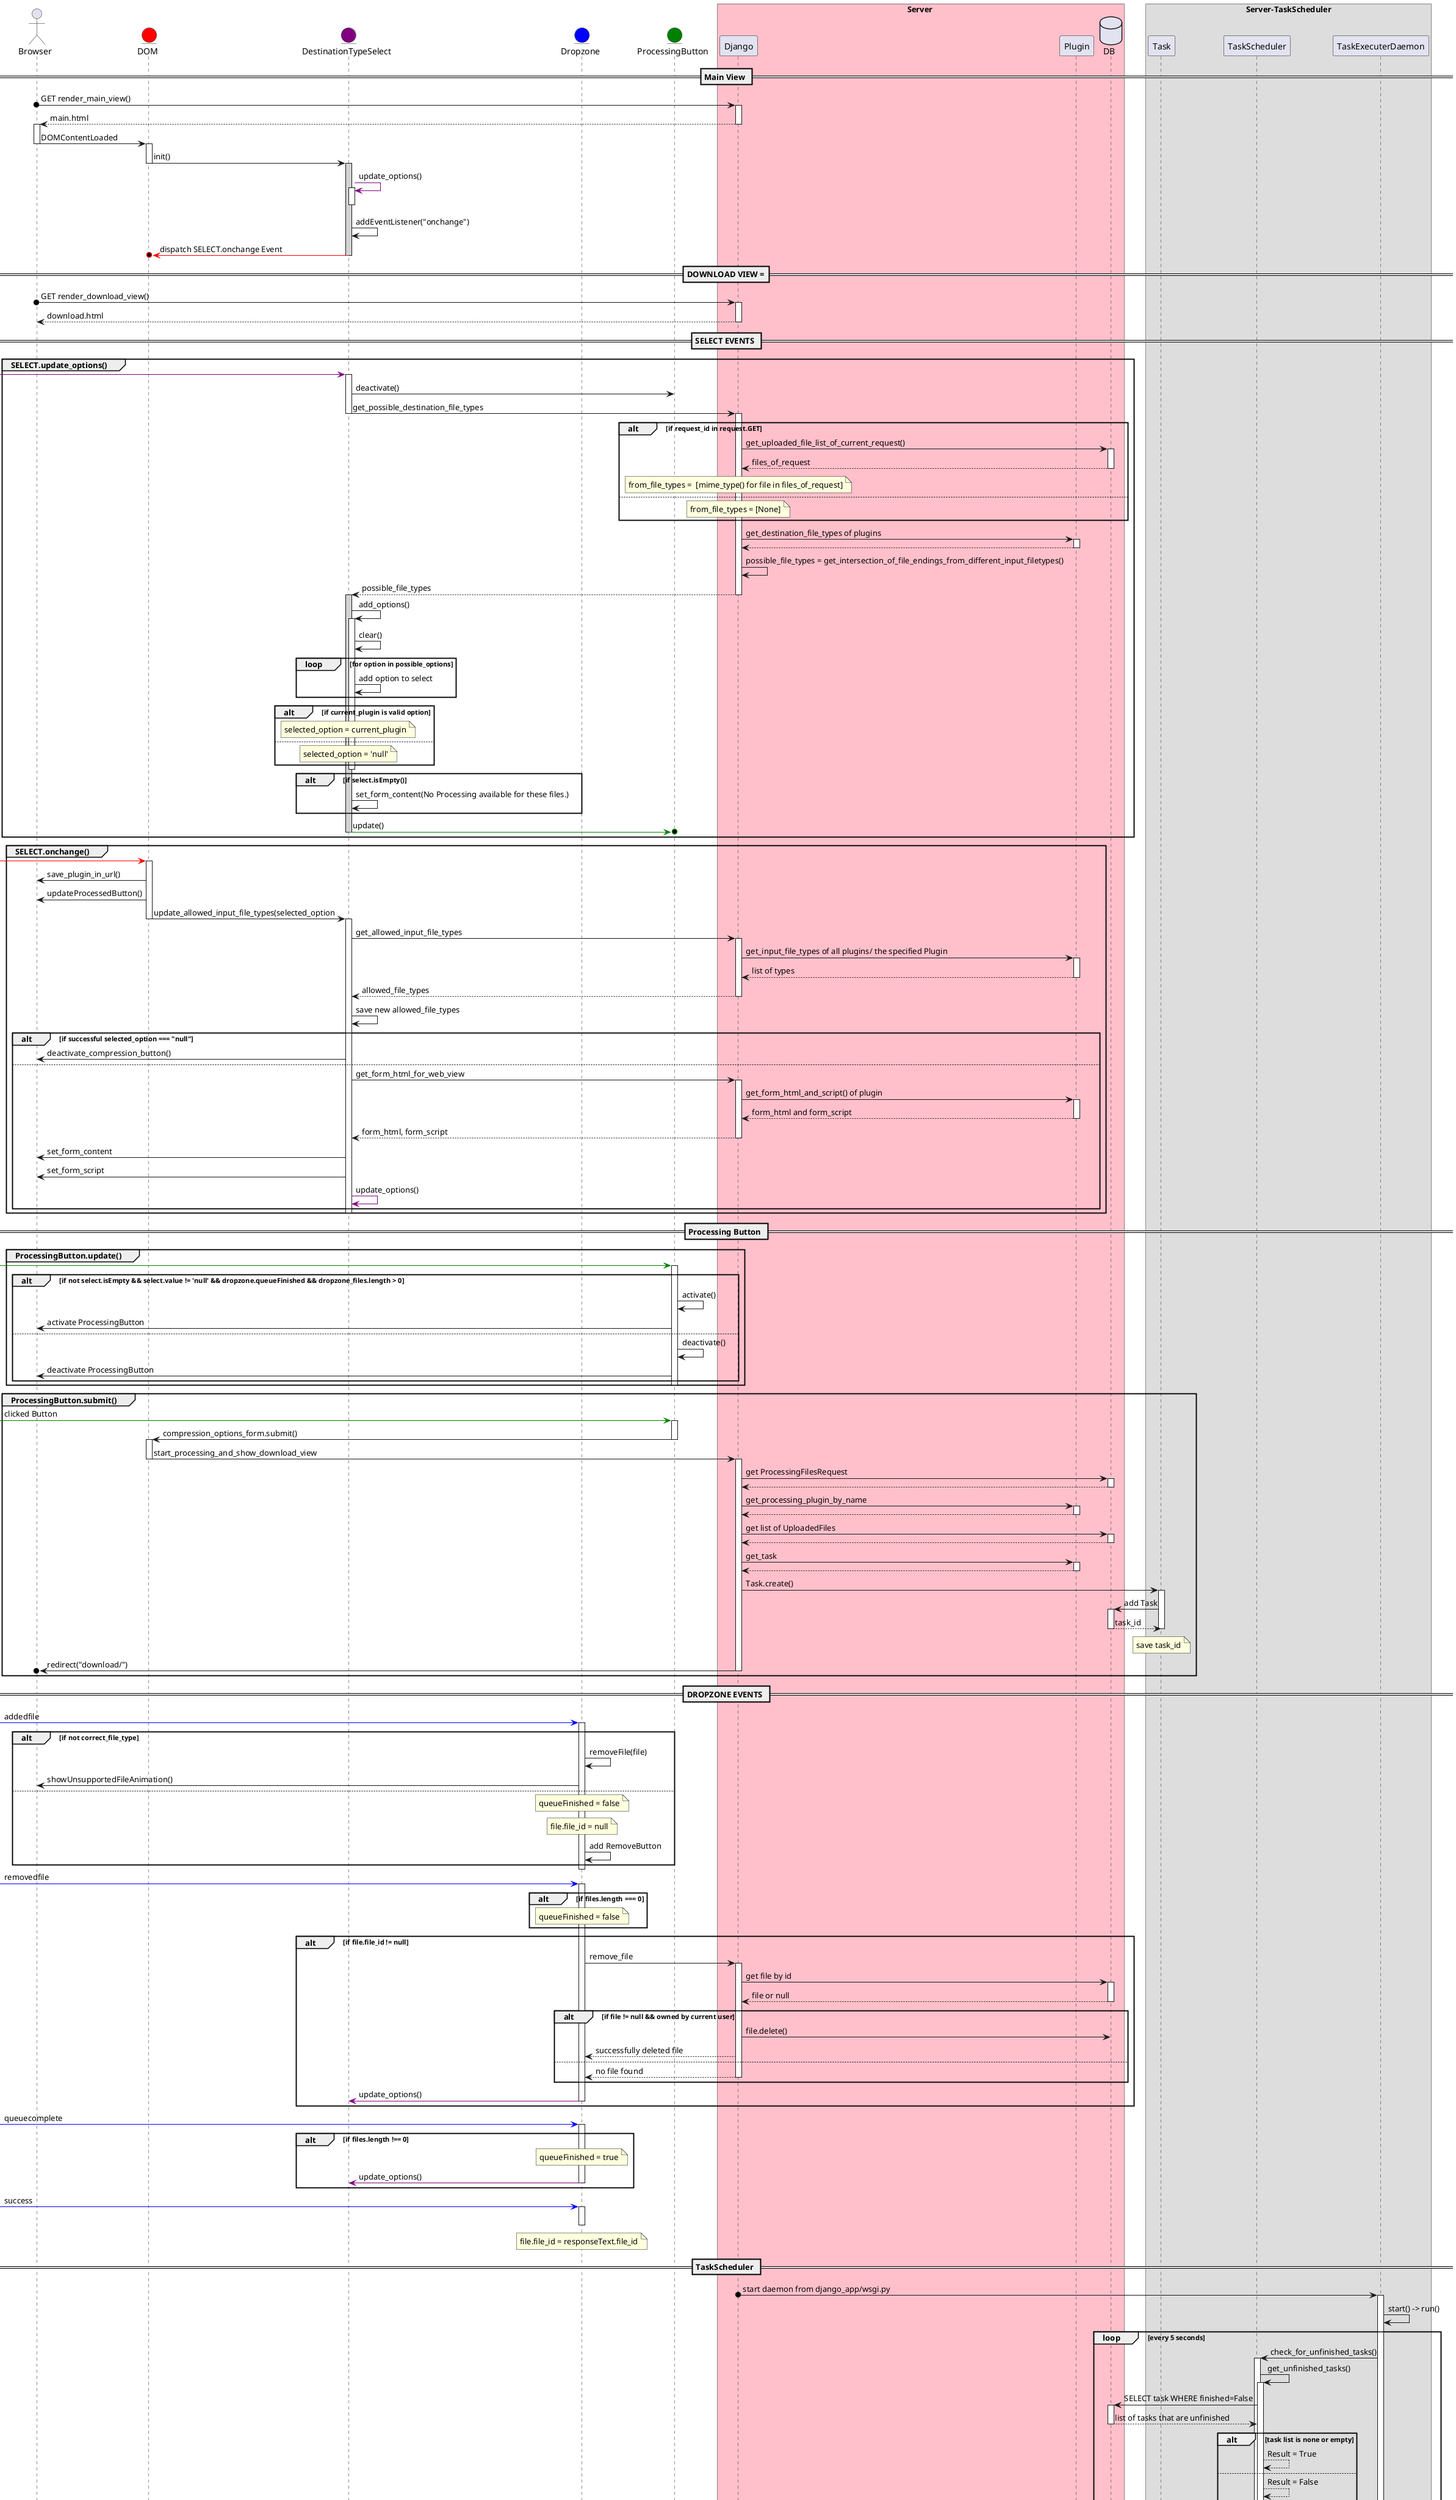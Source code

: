 @startuml
/'last updated 21.10.2022'/
/'Sequence diagram using the PlantUML integration plugin / syntax'/
/'syntax can be found here: https://plantuml.com/de/sequence-diagram'/

actor Browser
entity DOM #red
entity DestinationTypeSelect #purple
entity Dropzone #blue
entity ProcessingButton #green
box Server #pink
    participant Django
    participant Plugin
    database DB
end box
box Server-TaskScheduler
    participant Task
    participant TaskScheduler
    participant TaskExecuterDaemon
end box


== Main View ==
Browser o-> Django: GET render_main_view()
activate Django
    Django --> Browser: main.html
deactivate Django
activate Browser
    Browser -> DOM: DOMContentLoaded
deactivate Browser
activate DOM
    DOM -> DestinationTypeSelect: init()
deactivate DOM
activate DestinationTypeSelect #lightgray
    DestinationTypeSelect -[#purple]> DestinationTypeSelect ++ : update_options()

    deactivate DestinationTypeSelect
    DestinationTypeSelect -> DestinationTypeSelect: addEventListener("onchange")

    DestinationTypeSelect [#red]->o DOM : dispatch SELECT.onchange Event
deactivate DestinationTypeSelect

== DOWNLOAD VIEW ===

Browser o-> Django: GET render_download_view()
activate Django
    Django --> Browser: download.html
deactivate Django

== SELECT EVENTS ==

group SELECT.update_options()
-[#purple]> DestinationTypeSelect
        activate DestinationTypeSelect
        DestinationTypeSelect -> ProcessingButton: deactivate()


        DestinationTypeSelect -> Django: get_possible_destination_file_types
        deactivate DestinationTypeSelect
        activate Django
            alt if request_id in request.GET
                Django -> DB: get_uploaded_file_list_of_current_request()
                activate DB
                DB --> Django: files_of_request
                deactivate DB
                note over Django: from_file_types =  [mime_type() for file in files_of_request]
            else
                note over Django: from_file_types = [None]
            end
            Django -> Plugin: get_destination_file_types of plugins
            activate Plugin
                Plugin --> Django:
            deactivate Plugin
            Django -> Django: possible_file_types = get_intersection_of_file_endings_from_different_input_filetypes()
            Django --> DestinationTypeSelect: possible_file_types
            deactivate Django
            activate DestinationTypeSelect #lightgray
            DestinationTypeSelect -> DestinationTypeSelect ++ : add_options()
            DestinationTypeSelect -> DestinationTypeSelect: clear()
            loop for option in possible_options
               DestinationTypeSelect -> DestinationTypeSelect: add option to select
            end
            alt if current_plugin is valid option
                note over DestinationTypeSelect: selected_option = current_plugin
            else
                note over DestinationTypeSelect: selected_option = 'null'
            end
            deactivate DestinationTypeSelect
             alt if select.isEmpty()
                DestinationTypeSelect -> DestinationTypeSelect: set_form_content(No Processing available for these files.)
            end
            DestinationTypeSelect -[#green]>o ProcessingButton: update()
            deactivate DestinationTypeSelect
    end

group SELECT.onchange()
-[#red]> DOM
deactivate DestinationTypeSelect
    activate DOM
    DOM -> Browser: save_plugin_in_url()
    DOM -> Browser: updateProcessedButton()
    DOM -> DestinationTypeSelect: update_allowed_input_file_types(selected_option
    deactivate DOM

    activate DestinationTypeSelect
        DestinationTypeSelect -> Django: get_allowed_input_file_types
        activate Django
            Django -> Plugin: get_input_file_types of all plugins/ the specified Plugin
            activate Plugin
            Plugin --> Django: list of types
            deactivate Plugin

            Django --> DestinationTypeSelect: allowed_file_types
        deactivate Django
            DestinationTypeSelect -> DestinationTypeSelect: save new allowed_file_types
            alt if successful selected_option === "null"
                DestinationTypeSelect -> Browser: deactivate_compression_button()
            else
                DestinationTypeSelect -> Django: get_form_html_for_web_view
                activate Django
                    Django -> Plugin: get_form_html_and_script() of plugin
                    activate Plugin
                        Plugin --> Django: form_html and form_script
                    deactivate Plugin
                Django --> DestinationTypeSelect: form_html, form_script
                deactivate Django
                DestinationTypeSelect -> Browser: set_form_content
                DestinationTypeSelect -> Browser: set_form_script
                DestinationTypeSelect -[#purple]> DestinationTypeSelect: update_options()
            end
    deactivate DestinationTypeSelect

end


== Processing Button ==
group ProcessingButton.update()
-[#green]> ProcessingButton
    activate ProcessingButton
        alt if not select.isEmpty && select.value != 'null' && dropzone.queueFinished && dropzone_files.length > 0
            ProcessingButton -> ProcessingButton: activate()
            ProcessingButton -> Browser: activate ProcessingButton
        else
            ProcessingButton -> ProcessingButton: deactivate()
            ProcessingButton -> Browser: deactivate ProcessingButton
        end
    deactivate ProcessingButton

end
group ProcessingButton.submit()
-[#green]> ProcessingButton: clicked Button
activate ProcessingButton
ProcessingButton -> DOM: compression_options_form.submit()
deactivate ProcessingButton
activate DOM
DOM -> Django: start_processing_and_show_download_view
deactivate DOM
activate Django
    Django -> DB: get ProcessingFilesRequest
    activate DB
        DB --> Django
    deactivate DB
    Django -> Plugin: get_processing_plugin_by_name
    activate Plugin
        Plugin --> Django
    deactivate Plugin
    Django -> DB: get list of UploadedFiles
    activate DB
        DB --> Django
    deactivate DB
    Django -> Plugin: get_task
    activate Plugin
        Plugin --> Django
    deactivate Plugin
    Django -> Task: Task.create()
    activate Task
        Task -> DB: add Task
        activate DB
            DB --> Task: task_id
        deactivate DB
        note over Task: save task_id
    deactivate Task
    Django ->o Browser: redirect("download/")
    deactivate Task
deactivate Django
end

== DROPZONE EVENTS ==

-[#blue]> Dropzone: addedfile
activate Dropzone
alt if not correct_file_type
    Dropzone -> Dropzone: removeFile(file)
    Dropzone -> Browser: showUnsupportedFileAnimation()
else
    note over Dropzone: queueFinished = false
    note over Dropzone: file.file_id = null
    Dropzone -> Dropzone: add RemoveButton
end
deactivate Dropzone

-[#blue]> Dropzone: removedfile
activate Dropzone
alt if files.length === 0
    note over Dropzone: queueFinished = false
end
alt if file.file_id != null
    Dropzone -> Django: remove_file
    activate Django
        Django -> DB: get file by id
        activate DB
            DB --> Django: file or null
        deactivate DB
        alt if file != null && owned by current user
            Django -> DB: file.delete()
            Django --> Dropzone: successfully deleted file
        else
            Django --> Dropzone: no file found
            deactivate Django
       end
       Dropzone -[#purple]> DestinationTypeSelect: update_options()
    deactivate Dropzone
end

-[#blue]> Dropzone: queuecomplete
activate Dropzone
alt if files.length !== 0
    note over Dropzone: queueFinished = true
    Dropzone -[#purple]> DestinationTypeSelect: update_options()
    deactivate Dropzone
end

-[#blue]> Dropzone: success
activate Dropzone
note over Dropzone: file.file_id = responseText.file_id
deactivate Dropzone

== TaskScheduler ==
Django o-> TaskExecuterDaemon: start daemon from django_app/wsgi.py
activate TaskExecuterDaemon
TaskExecuterDaemon -> TaskExecuterDaemon: start() -> run()
loop every 5 seconds
    TaskExecuterDaemon -> TaskScheduler: check_for_unfinished_tasks()
    activate TaskScheduler
        TaskScheduler -> TaskScheduler ++: get_unfinished_tasks()

        TaskScheduler -> DB: SELECT task WHERE finished=False
        activate DB
            DB --> TaskScheduler: list of tasks that are unfinished
        deactivate DB
        alt task list is none or empty
            TaskScheduler --> TaskScheduler: Result = True
        else
            TaskScheduler --> TaskScheduler: Result = False
        end
        deactivate TaskScheduler
        TaskScheduler -> TaskExecuterDaemon: Result
    deactivate TaskScheduler

    alt if unfinished Tasks exist
        TaskExecuterDaemon -> TaskScheduler: run_unfinished_tasks()
        deactivate TaskExecuterDaemon
        activate TaskScheduler
            TaskScheduler -> TaskScheduler: get_unfinished_tasks()
            loop for task in tasks
                TaskScheduler -> Task: run()
                TaskScheduler -> Task: finish_task()
                deactivate TaskScheduler
            end
    end
end

@enduml